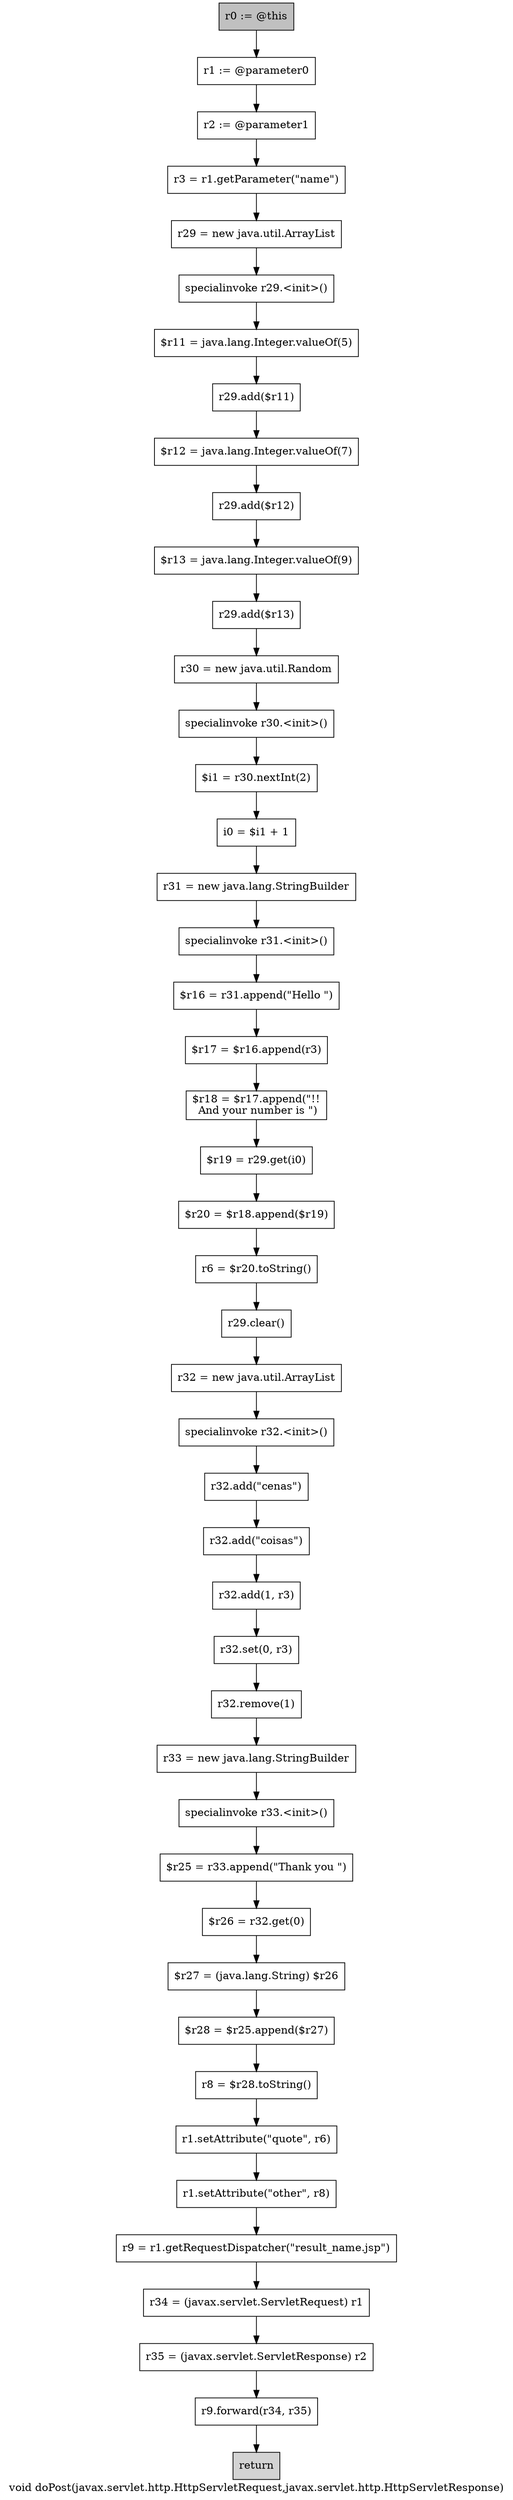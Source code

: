 digraph "void doPost(javax.servlet.http.HttpServletRequest,javax.servlet.http.HttpServletResponse)" {
    label="void doPost(javax.servlet.http.HttpServletRequest,javax.servlet.http.HttpServletResponse)";
    node [shape=box];
    "0" [style=filled,fillcolor=gray,label="r0 := @this",];
    "1" [label="r1 := @parameter0",];
    "0"->"1";
    "2" [label="r2 := @parameter1",];
    "1"->"2";
    "3" [label="r3 = r1.getParameter(\"name\")",];
    "2"->"3";
    "4" [label="r29 = new java.util.ArrayList",];
    "3"->"4";
    "5" [label="specialinvoke r29.<init>()",];
    "4"->"5";
    "6" [label="$r11 = java.lang.Integer.valueOf(5)",];
    "5"->"6";
    "7" [label="r29.add($r11)",];
    "6"->"7";
    "8" [label="$r12 = java.lang.Integer.valueOf(7)",];
    "7"->"8";
    "9" [label="r29.add($r12)",];
    "8"->"9";
    "10" [label="$r13 = java.lang.Integer.valueOf(9)",];
    "9"->"10";
    "11" [label="r29.add($r13)",];
    "10"->"11";
    "12" [label="r30 = new java.util.Random",];
    "11"->"12";
    "13" [label="specialinvoke r30.<init>()",];
    "12"->"13";
    "14" [label="$i1 = r30.nextInt(2)",];
    "13"->"14";
    "15" [label="i0 = $i1 + 1",];
    "14"->"15";
    "16" [label="r31 = new java.lang.StringBuilder",];
    "15"->"16";
    "17" [label="specialinvoke r31.<init>()",];
    "16"->"17";
    "18" [label="$r16 = r31.append(\"Hello \")",];
    "17"->"18";
    "19" [label="$r17 = $r16.append(r3)",];
    "18"->"19";
    "20" [label="$r18 = $r17.append(\"!!\n And your number is \")",];
    "19"->"20";
    "21" [label="$r19 = r29.get(i0)",];
    "20"->"21";
    "22" [label="$r20 = $r18.append($r19)",];
    "21"->"22";
    "23" [label="r6 = $r20.toString()",];
    "22"->"23";
    "24" [label="r29.clear()",];
    "23"->"24";
    "25" [label="r32 = new java.util.ArrayList",];
    "24"->"25";
    "26" [label="specialinvoke r32.<init>()",];
    "25"->"26";
    "27" [label="r32.add(\"cenas\")",];
    "26"->"27";
    "28" [label="r32.add(\"coisas\")",];
    "27"->"28";
    "29" [label="r32.add(1, r3)",];
    "28"->"29";
    "30" [label="r32.set(0, r3)",];
    "29"->"30";
    "31" [label="r32.remove(1)",];
    "30"->"31";
    "32" [label="r33 = new java.lang.StringBuilder",];
    "31"->"32";
    "33" [label="specialinvoke r33.<init>()",];
    "32"->"33";
    "34" [label="$r25 = r33.append(\"Thank you \")",];
    "33"->"34";
    "35" [label="$r26 = r32.get(0)",];
    "34"->"35";
    "36" [label="$r27 = (java.lang.String) $r26",];
    "35"->"36";
    "37" [label="$r28 = $r25.append($r27)",];
    "36"->"37";
    "38" [label="r8 = $r28.toString()",];
    "37"->"38";
    "39" [label="r1.setAttribute(\"quote\", r6)",];
    "38"->"39";
    "40" [label="r1.setAttribute(\"other\", r8)",];
    "39"->"40";
    "41" [label="r9 = r1.getRequestDispatcher(\"result_name.jsp\")",];
    "40"->"41";
    "42" [label="r34 = (javax.servlet.ServletRequest) r1",];
    "41"->"42";
    "43" [label="r35 = (javax.servlet.ServletResponse) r2",];
    "42"->"43";
    "44" [label="r9.forward(r34, r35)",];
    "43"->"44";
    "45" [style=filled,fillcolor=lightgray,label="return",];
    "44"->"45";
}
